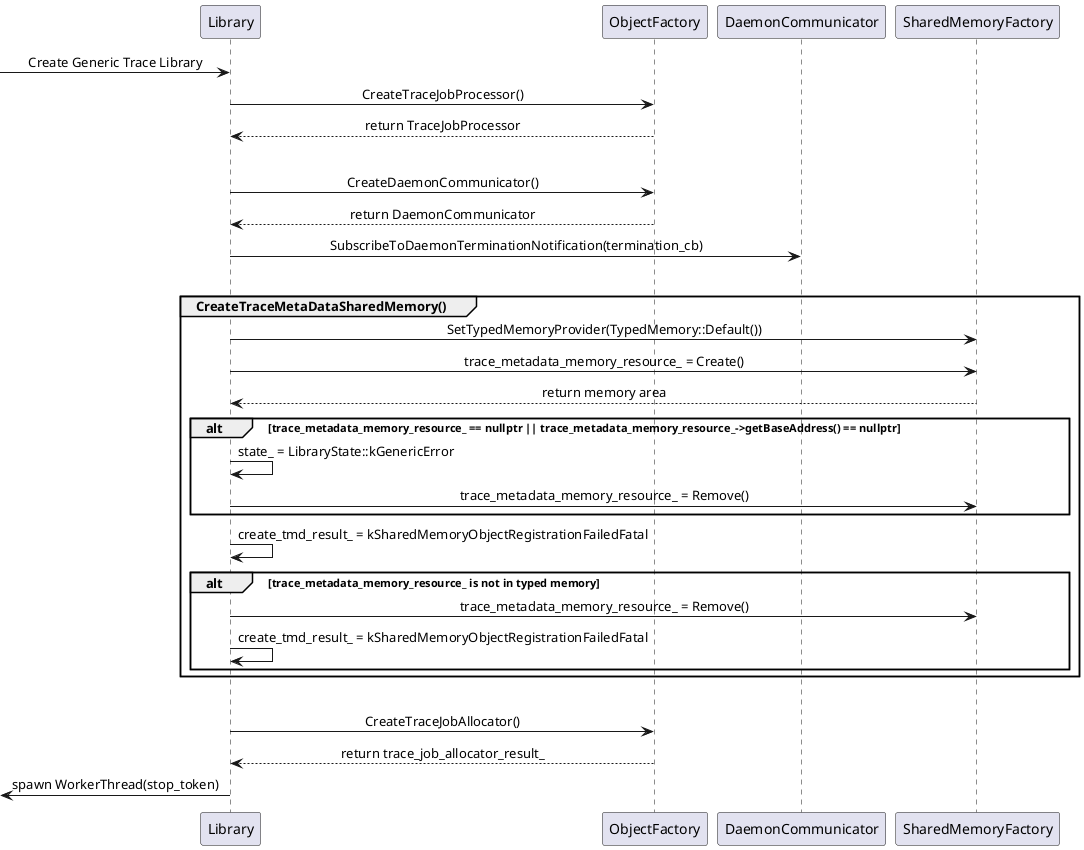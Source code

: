 @startuml start_worker_thread
skinparam sequenceMessageAlign center
[-> Library: Create Generic Trace Library

Library -> ObjectFactory: CreateTraceJobProcessor()
ObjectFactory --> Library: return TraceJobProcessor
|||
Library -> ObjectFactory: CreateDaemonCommunicator()
ObjectFactory --> Library: return DaemonCommunicator
Library -> DaemonCommunicator: SubscribeToDaemonTerminationNotification(termination_cb)
|||
group CreateTraceMetaDataSharedMemory()
    Library -> SharedMemoryFactory: SetTypedMemoryProvider(TypedMemory::Default())
    Library -> SharedMemoryFactory: trace_metadata_memory_resource_ = Create()
    SharedMemoryFactory --> Library: return memory area
    alt trace_metadata_memory_resource_ == nullptr || trace_metadata_memory_resource_->getBaseAddress() == nullptr
        Library -> Library: state_ = LibraryState::kGenericError
        Library -> SharedMemoryFactory: trace_metadata_memory_resource_ = Remove()
    end
    Library -> Library: create_tmd_result_ = kSharedMemoryObjectRegistrationFailedFatal
    alt trace_metadata_memory_resource_ is not in typed memory
        Library -> SharedMemoryFactory: trace_metadata_memory_resource_ = Remove()
        Library -> Library: create_tmd_result_ = kSharedMemoryObjectRegistrationFailedFatal
    end
end
|||
Library -> ObjectFactory: CreateTraceJobAllocator()
ObjectFactory --> Library: return trace_job_allocator_result_

[<- Library: spawn WorkerThread(stop_token)
@enduml
